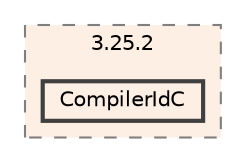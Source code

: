 digraph "cmake-build-debug/CMakeFiles/3.25.2/CompilerIdC"
{
 // LATEX_PDF_SIZE
  bgcolor="transparent";
  edge [fontname=Helvetica,fontsize=10,labelfontname=Helvetica,labelfontsize=10];
  node [fontname=Helvetica,fontsize=10,shape=box,height=0.2,width=0.4];
  compound=true
  subgraph clusterdir_de1d559ee29b9529c3eb971659538ce1 {
    graph [ bgcolor="#feefe5", pencolor="grey50", label="3.25.2", fontname=Helvetica,fontsize=10 style="filled,dashed", URL="dir_de1d559ee29b9529c3eb971659538ce1.html",tooltip=""]
  dir_fecfe773f908b91c373e1f72e381ab2e [label="CompilerIdC", fillcolor="#feefe5", color="grey25", style="filled,bold", URL="dir_fecfe773f908b91c373e1f72e381ab2e.html",tooltip=""];
  }
}

